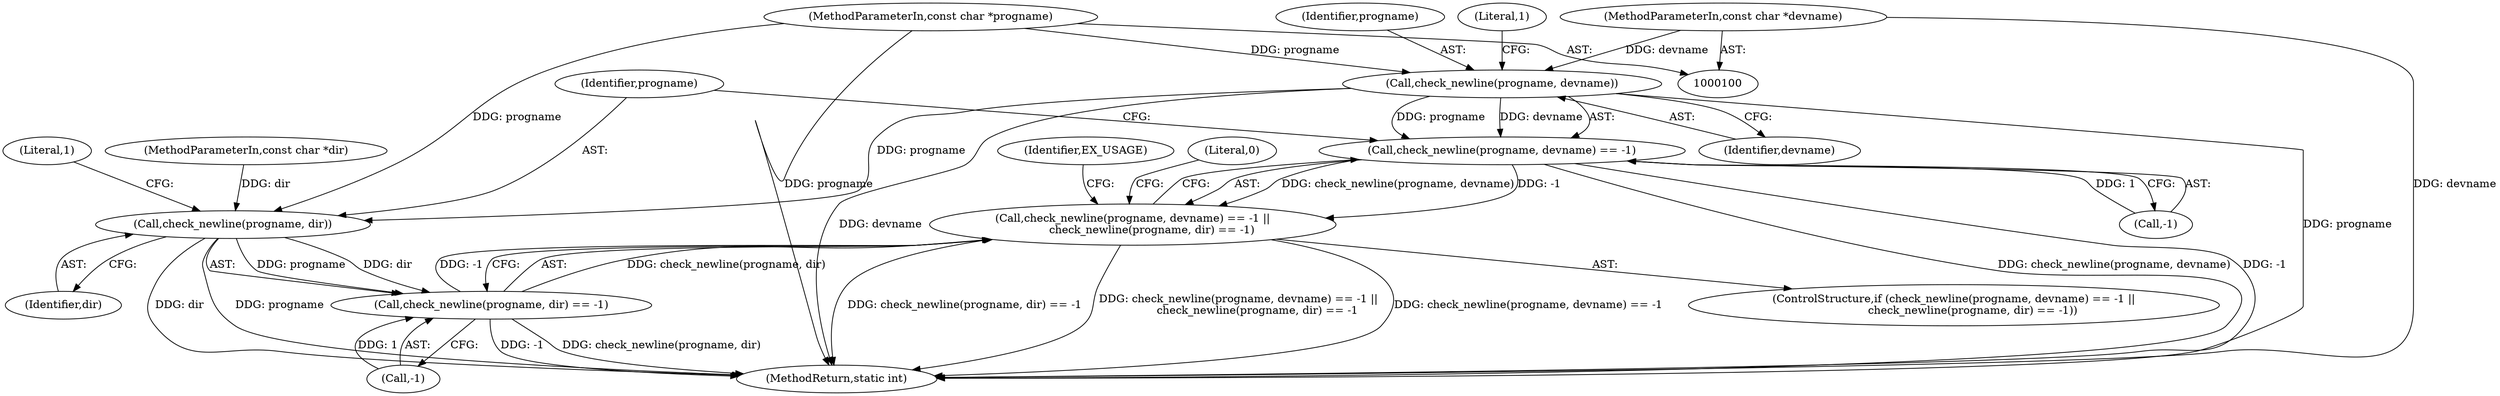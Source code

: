 digraph "1_samba_1e7a32924b22d1f786b6f490ce8590656f578f91@pointer" {
"1000108" [label="(Call,check_newline(progname, devname))"];
"1000101" [label="(MethodParameterIn,const char *progname)"];
"1000102" [label="(MethodParameterIn,const char *devname)"];
"1000107" [label="(Call,check_newline(progname, devname) == -1)"];
"1000106" [label="(Call,check_newline(progname, devname) == -1 ||\n           check_newline(progname, dir) == -1)"];
"1000114" [label="(Call,check_newline(progname, dir))"];
"1000113" [label="(Call,check_newline(progname, dir) == -1)"];
"1000108" [label="(Call,check_newline(progname, devname))"];
"1000116" [label="(Identifier,dir)"];
"1000109" [label="(Identifier,progname)"];
"1000111" [label="(Call,-1)"];
"1000117" [label="(Call,-1)"];
"1000102" [label="(MethodParameterIn,const char *devname)"];
"1000106" [label="(Call,check_newline(progname, devname) == -1 ||\n           check_newline(progname, dir) == -1)"];
"1000101" [label="(MethodParameterIn,const char *progname)"];
"1000114" [label="(Call,check_newline(progname, dir))"];
"1000120" [label="(Identifier,EX_USAGE)"];
"1000110" [label="(Identifier,devname)"];
"1000115" [label="(Identifier,progname)"];
"1000113" [label="(Call,check_newline(progname, dir) == -1)"];
"1000118" [label="(Literal,1)"];
"1000123" [label="(MethodReturn,static int)"];
"1000112" [label="(Literal,1)"];
"1000107" [label="(Call,check_newline(progname, devname) == -1)"];
"1000122" [label="(Literal,0)"];
"1000103" [label="(MethodParameterIn,const char *dir)"];
"1000105" [label="(ControlStructure,if (check_newline(progname, devname) == -1 ||\n           check_newline(progname, dir) == -1))"];
"1000108" -> "1000107"  [label="AST: "];
"1000108" -> "1000110"  [label="CFG: "];
"1000109" -> "1000108"  [label="AST: "];
"1000110" -> "1000108"  [label="AST: "];
"1000112" -> "1000108"  [label="CFG: "];
"1000108" -> "1000123"  [label="DDG: devname"];
"1000108" -> "1000123"  [label="DDG: progname"];
"1000108" -> "1000107"  [label="DDG: progname"];
"1000108" -> "1000107"  [label="DDG: devname"];
"1000101" -> "1000108"  [label="DDG: progname"];
"1000102" -> "1000108"  [label="DDG: devname"];
"1000108" -> "1000114"  [label="DDG: progname"];
"1000101" -> "1000100"  [label="AST: "];
"1000101" -> "1000123"  [label="DDG: progname"];
"1000101" -> "1000114"  [label="DDG: progname"];
"1000102" -> "1000100"  [label="AST: "];
"1000102" -> "1000123"  [label="DDG: devname"];
"1000107" -> "1000106"  [label="AST: "];
"1000107" -> "1000111"  [label="CFG: "];
"1000111" -> "1000107"  [label="AST: "];
"1000115" -> "1000107"  [label="CFG: "];
"1000106" -> "1000107"  [label="CFG: "];
"1000107" -> "1000123"  [label="DDG: check_newline(progname, devname)"];
"1000107" -> "1000123"  [label="DDG: -1"];
"1000107" -> "1000106"  [label="DDG: check_newline(progname, devname)"];
"1000107" -> "1000106"  [label="DDG: -1"];
"1000111" -> "1000107"  [label="DDG: 1"];
"1000106" -> "1000105"  [label="AST: "];
"1000106" -> "1000113"  [label="CFG: "];
"1000113" -> "1000106"  [label="AST: "];
"1000120" -> "1000106"  [label="CFG: "];
"1000122" -> "1000106"  [label="CFG: "];
"1000106" -> "1000123"  [label="DDG: check_newline(progname, devname) == -1"];
"1000106" -> "1000123"  [label="DDG: check_newline(progname, dir) == -1"];
"1000106" -> "1000123"  [label="DDG: check_newline(progname, devname) == -1 ||\n           check_newline(progname, dir) == -1"];
"1000113" -> "1000106"  [label="DDG: check_newline(progname, dir)"];
"1000113" -> "1000106"  [label="DDG: -1"];
"1000114" -> "1000113"  [label="AST: "];
"1000114" -> "1000116"  [label="CFG: "];
"1000115" -> "1000114"  [label="AST: "];
"1000116" -> "1000114"  [label="AST: "];
"1000118" -> "1000114"  [label="CFG: "];
"1000114" -> "1000123"  [label="DDG: progname"];
"1000114" -> "1000123"  [label="DDG: dir"];
"1000114" -> "1000113"  [label="DDG: progname"];
"1000114" -> "1000113"  [label="DDG: dir"];
"1000103" -> "1000114"  [label="DDG: dir"];
"1000113" -> "1000117"  [label="CFG: "];
"1000117" -> "1000113"  [label="AST: "];
"1000113" -> "1000123"  [label="DDG: -1"];
"1000113" -> "1000123"  [label="DDG: check_newline(progname, dir)"];
"1000117" -> "1000113"  [label="DDG: 1"];
}
